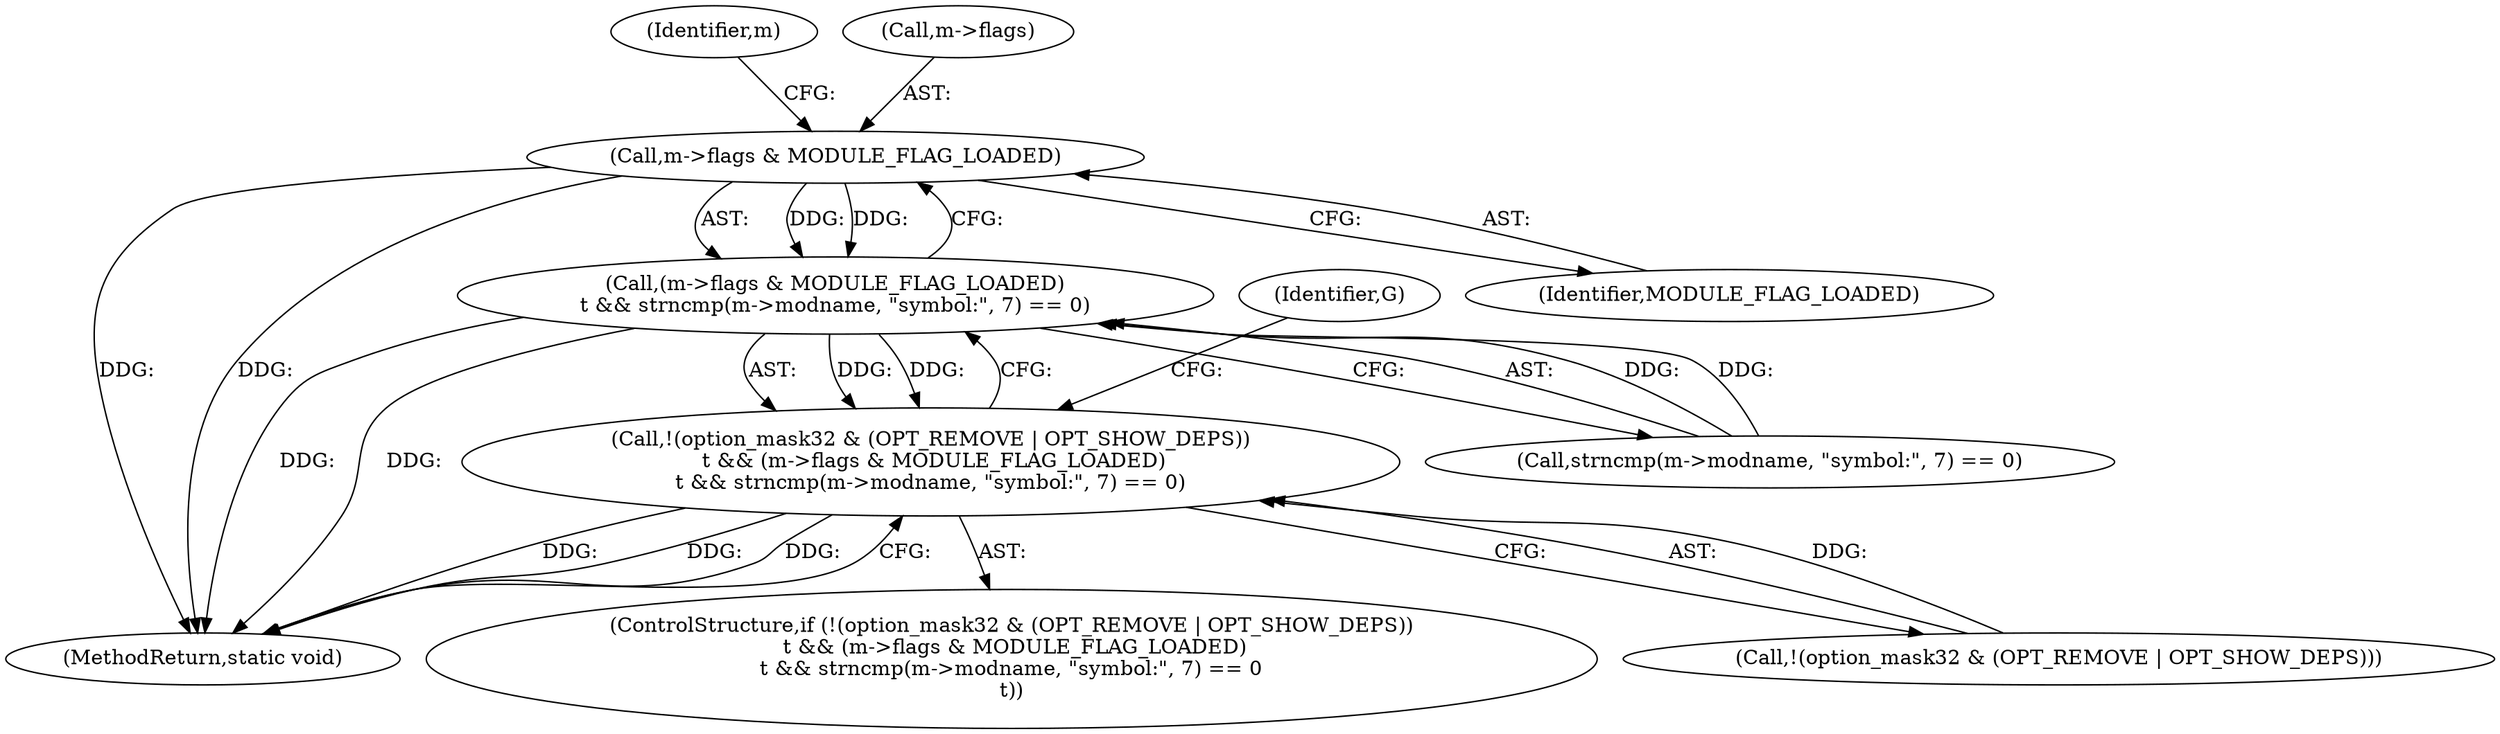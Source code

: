 digraph "0_busybox_4e314faa0aecb66717418e9a47a4451aec59262b@pointer" {
"1000125" [label="(Call,m->flags & MODULE_FLAG_LOADED)"];
"1000124" [label="(Call,(m->flags & MODULE_FLAG_LOADED)\n\t && strncmp(m->modname, \"symbol:\", 7) == 0)"];
"1000117" [label="(Call,!(option_mask32 & (OPT_REMOVE | OPT_SHOW_DEPS))\n \t && (m->flags & MODULE_FLAG_LOADED)\n\t && strncmp(m->modname, \"symbol:\", 7) == 0)"];
"1000144" [label="(MethodReturn,static void)"];
"1000130" [label="(Call,strncmp(m->modname, \"symbol:\", 7) == 0)"];
"1000133" [label="(Identifier,m)"];
"1000116" [label="(ControlStructure,if (!(option_mask32 & (OPT_REMOVE | OPT_SHOW_DEPS))\n \t && (m->flags & MODULE_FLAG_LOADED)\n\t && strncmp(m->modname, \"symbol:\", 7) == 0\n\t))"];
"1000125" [label="(Call,m->flags & MODULE_FLAG_LOADED)"];
"1000124" [label="(Call,(m->flags & MODULE_FLAG_LOADED)\n\t && strncmp(m->modname, \"symbol:\", 7) == 0)"];
"1000117" [label="(Call,!(option_mask32 & (OPT_REMOVE | OPT_SHOW_DEPS))\n \t && (m->flags & MODULE_FLAG_LOADED)\n\t && strncmp(m->modname, \"symbol:\", 7) == 0)"];
"1000129" [label="(Identifier,MODULE_FLAG_LOADED)"];
"1000141" [label="(Identifier,G)"];
"1000118" [label="(Call,!(option_mask32 & (OPT_REMOVE | OPT_SHOW_DEPS)))"];
"1000126" [label="(Call,m->flags)"];
"1000125" -> "1000124"  [label="AST: "];
"1000125" -> "1000129"  [label="CFG: "];
"1000126" -> "1000125"  [label="AST: "];
"1000129" -> "1000125"  [label="AST: "];
"1000133" -> "1000125"  [label="CFG: "];
"1000124" -> "1000125"  [label="CFG: "];
"1000125" -> "1000144"  [label="DDG: "];
"1000125" -> "1000144"  [label="DDG: "];
"1000125" -> "1000124"  [label="DDG: "];
"1000125" -> "1000124"  [label="DDG: "];
"1000124" -> "1000117"  [label="AST: "];
"1000124" -> "1000130"  [label="CFG: "];
"1000130" -> "1000124"  [label="AST: "];
"1000117" -> "1000124"  [label="CFG: "];
"1000124" -> "1000144"  [label="DDG: "];
"1000124" -> "1000144"  [label="DDG: "];
"1000124" -> "1000117"  [label="DDG: "];
"1000124" -> "1000117"  [label="DDG: "];
"1000130" -> "1000124"  [label="DDG: "];
"1000130" -> "1000124"  [label="DDG: "];
"1000117" -> "1000116"  [label="AST: "];
"1000117" -> "1000118"  [label="CFG: "];
"1000118" -> "1000117"  [label="AST: "];
"1000141" -> "1000117"  [label="CFG: "];
"1000144" -> "1000117"  [label="CFG: "];
"1000117" -> "1000144"  [label="DDG: "];
"1000117" -> "1000144"  [label="DDG: "];
"1000117" -> "1000144"  [label="DDG: "];
"1000118" -> "1000117"  [label="DDG: "];
}

